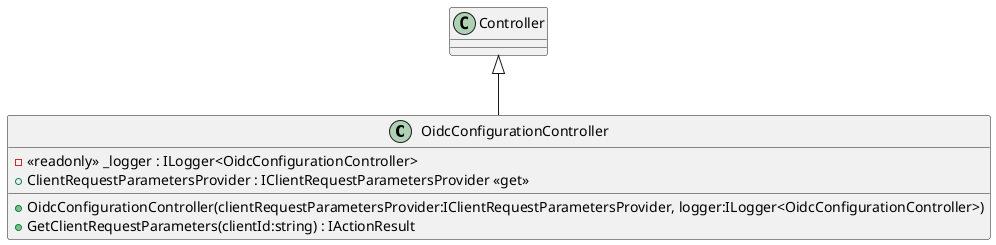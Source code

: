 @startuml
class OidcConfigurationController {
    - <<readonly>> _logger : ILogger<OidcConfigurationController>
    + OidcConfigurationController(clientRequestParametersProvider:IClientRequestParametersProvider, logger:ILogger<OidcConfigurationController>)
    + ClientRequestParametersProvider : IClientRequestParametersProvider <<get>>
    + GetClientRequestParameters(clientId:string) : IActionResult
}
Controller <|-- OidcConfigurationController
@enduml
